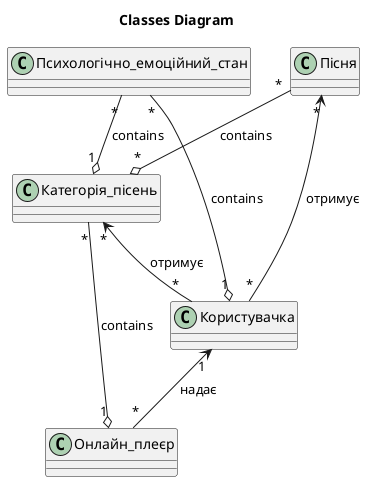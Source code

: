 @startuml
title Classes Diagram

Class Користувачка
Class Психологічно_емоційний_стан
Class Пісня
Class Категорія_пісень
Class Онлайн_плеєр

Онлайн_плеєр"*" -up-> "1"Користувачка : надає
Користувачка"*" -up-> "*"Пісня : отримує
Користувачка"*" -up-> "*"Категорія_пісень: отримує
Категорія_пісень"*" --o "1"Онлайн_плеєр : contains
Психологічно_емоційний_стан"*" --o "1"Користувачка : contains
Психологічно_емоційний_стан"*" --o "1"Категорія_пісень : contains
Пісня"*" --o "*"Категорія_пісень : contains

@enduml
